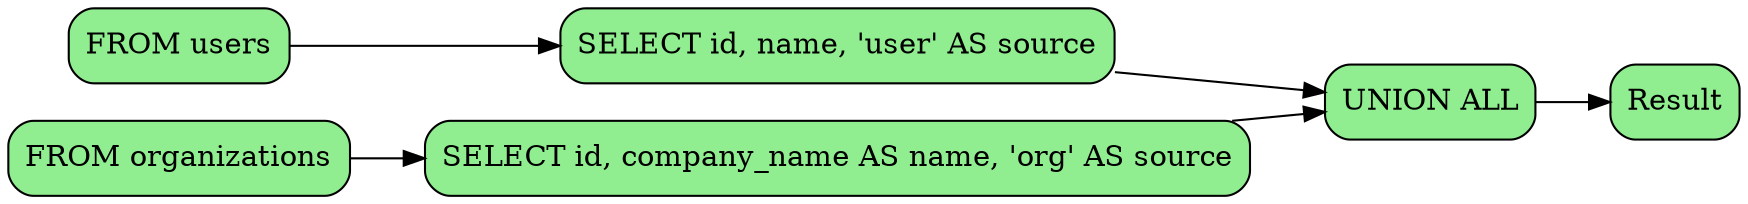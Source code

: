 digraph sqloflow {
  rankdir=LR;
  node [shape=box, style=rounded];

  // Node definitions
  node_0 [label="FROM users", fillcolor=lightgreen, style="filled,rounded"];
  node_1 [label="SELECT id, name, 'user' AS source", fillcolor=lightgreen, style="filled,rounded"];
  node_2 [label="UNION ALL", fillcolor=lightgreen, style="filled,rounded"];
  node_3 [label="FROM organizations", fillcolor=lightgreen, style="filled,rounded"];
  node_4 [label="SELECT id, company_name AS name, 'org' AS source", fillcolor=lightgreen, style="filled,rounded"];
  node_5 [label="Result", fillcolor=lightgreen, style="filled,rounded"];

  // Edges
  node_0 -> node_1 [color=black];
  node_1 -> node_2 [color=black];
  node_3 -> node_4 [color=black];
  node_4 -> node_2 [color=black];
  node_2 -> node_5 [color=black];
}